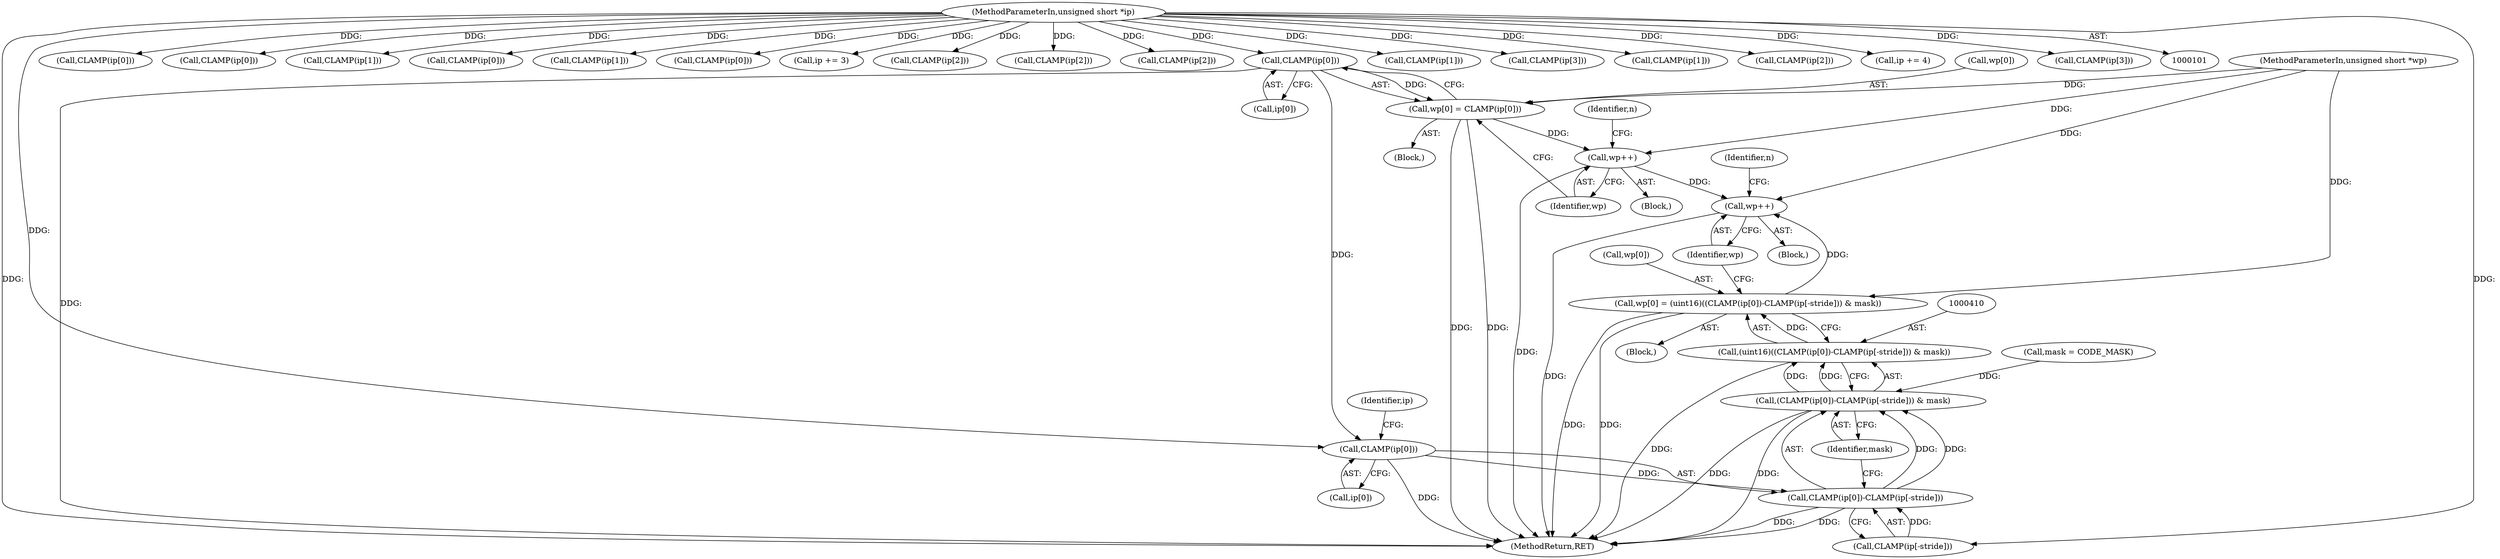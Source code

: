 digraph "0_libtiff_83a4b92815ea04969d494416eaae3d4c6b338e4a#diff-c8b4b355f9b5c06d585b23138e1c185f@pointer" {
"1000389" [label="(Call,CLAMP(ip[0]))"];
"1000102" [label="(MethodParameterIn,unsigned short *ip)"];
"1000385" [label="(Call,wp[0] = CLAMP(ip[0]))"];
"1000393" [label="(Call,wp++)"];
"1000423" [label="(Call,wp++)"];
"1000413" [label="(Call,CLAMP(ip[0]))"];
"1000412" [label="(Call,CLAMP(ip[0])-CLAMP(ip[-stride]))"];
"1000411" [label="(Call,(CLAMP(ip[0])-CLAMP(ip[-stride])) & mask)"];
"1000409" [label="(Call,(uint16)((CLAMP(ip[0])-CLAMP(ip[-stride])) & mask))"];
"1000405" [label="(Call,wp[0] = (uint16)((CLAMP(ip[0])-CLAMP(ip[-stride])) & mask))"];
"1000137" [label="(Call,CLAMP(ip[0]))"];
"1000422" [label="(Identifier,mask)"];
"1000403" [label="(Block,)"];
"1000389" [label="(Call,CLAMP(ip[0]))"];
"1000419" [label="(Identifier,ip)"];
"1000250" [label="(Call,CLAMP(ip[0]))"];
"1000102" [label="(MethodParameterIn,unsigned short *ip)"];
"1000147" [label="(Call,CLAMP(ip[1]))"];
"1000303" [label="(Call,CLAMP(ip[0]))"];
"1000394" [label="(Identifier,wp)"];
"1000323" [label="(Call,CLAMP(ip[1]))"];
"1000414" [label="(Call,ip[0])"];
"1000383" [label="(Block,)"];
"1000180" [label="(Call,CLAMP(ip[0]))"];
"1000412" [label="(Call,CLAMP(ip[0])-CLAMP(ip[-stride]))"];
"1000175" [label="(Call,ip += 3)"];
"1000118" [label="(Call,mask = CODE_MASK)"];
"1000396" [label="(Identifier,n)"];
"1000393" [label="(Call,wp++)"];
"1000406" [label="(Call,wp[0])"];
"1000157" [label="(Call,CLAMP(ip[2]))"];
"1000105" [label="(MethodParameterIn,unsigned short *wp)"];
"1000270" [label="(Call,CLAMP(ip[2]))"];
"1000402" [label="(Block,)"];
"1000424" [label="(Identifier,wp)"];
"1000343" [label="(Call,CLAMP(ip[2]))"];
"1000417" [label="(Call,CLAMP(ip[-stride]))"];
"1000390" [label="(Call,ip[0])"];
"1000260" [label="(Call,CLAMP(ip[1]))"];
"1000363" [label="(Call,CLAMP(ip[3]))"];
"1000200" [label="(Call,CLAMP(ip[1]))"];
"1000426" [label="(Identifier,n)"];
"1000220" [label="(Call,CLAMP(ip[2]))"];
"1000298" [label="(Call,ip += 4)"];
"1000428" [label="(MethodReturn,RET)"];
"1000405" [label="(Call,wp[0] = (uint16)((CLAMP(ip[0])-CLAMP(ip[-stride])) & mask))"];
"1000385" [label="(Call,wp[0] = CLAMP(ip[0]))"];
"1000386" [label="(Call,wp[0])"];
"1000382" [label="(Block,)"];
"1000280" [label="(Call,CLAMP(ip[3]))"];
"1000413" [label="(Call,CLAMP(ip[0]))"];
"1000409" [label="(Call,(uint16)((CLAMP(ip[0])-CLAMP(ip[-stride])) & mask))"];
"1000423" [label="(Call,wp++)"];
"1000411" [label="(Call,(CLAMP(ip[0])-CLAMP(ip[-stride])) & mask)"];
"1000389" -> "1000385"  [label="AST: "];
"1000389" -> "1000390"  [label="CFG: "];
"1000390" -> "1000389"  [label="AST: "];
"1000385" -> "1000389"  [label="CFG: "];
"1000389" -> "1000428"  [label="DDG: "];
"1000389" -> "1000385"  [label="DDG: "];
"1000102" -> "1000389"  [label="DDG: "];
"1000389" -> "1000413"  [label="DDG: "];
"1000102" -> "1000101"  [label="AST: "];
"1000102" -> "1000428"  [label="DDG: "];
"1000102" -> "1000137"  [label="DDG: "];
"1000102" -> "1000147"  [label="DDG: "];
"1000102" -> "1000157"  [label="DDG: "];
"1000102" -> "1000175"  [label="DDG: "];
"1000102" -> "1000180"  [label="DDG: "];
"1000102" -> "1000200"  [label="DDG: "];
"1000102" -> "1000220"  [label="DDG: "];
"1000102" -> "1000250"  [label="DDG: "];
"1000102" -> "1000260"  [label="DDG: "];
"1000102" -> "1000270"  [label="DDG: "];
"1000102" -> "1000280"  [label="DDG: "];
"1000102" -> "1000298"  [label="DDG: "];
"1000102" -> "1000303"  [label="DDG: "];
"1000102" -> "1000323"  [label="DDG: "];
"1000102" -> "1000343"  [label="DDG: "];
"1000102" -> "1000363"  [label="DDG: "];
"1000102" -> "1000413"  [label="DDG: "];
"1000102" -> "1000417"  [label="DDG: "];
"1000385" -> "1000383"  [label="AST: "];
"1000386" -> "1000385"  [label="AST: "];
"1000394" -> "1000385"  [label="CFG: "];
"1000385" -> "1000428"  [label="DDG: "];
"1000385" -> "1000428"  [label="DDG: "];
"1000105" -> "1000385"  [label="DDG: "];
"1000385" -> "1000393"  [label="DDG: "];
"1000393" -> "1000382"  [label="AST: "];
"1000393" -> "1000394"  [label="CFG: "];
"1000394" -> "1000393"  [label="AST: "];
"1000396" -> "1000393"  [label="CFG: "];
"1000393" -> "1000428"  [label="DDG: "];
"1000105" -> "1000393"  [label="DDG: "];
"1000393" -> "1000423"  [label="DDG: "];
"1000423" -> "1000402"  [label="AST: "];
"1000423" -> "1000424"  [label="CFG: "];
"1000424" -> "1000423"  [label="AST: "];
"1000426" -> "1000423"  [label="CFG: "];
"1000423" -> "1000428"  [label="DDG: "];
"1000405" -> "1000423"  [label="DDG: "];
"1000105" -> "1000423"  [label="DDG: "];
"1000413" -> "1000412"  [label="AST: "];
"1000413" -> "1000414"  [label="CFG: "];
"1000414" -> "1000413"  [label="AST: "];
"1000419" -> "1000413"  [label="CFG: "];
"1000413" -> "1000428"  [label="DDG: "];
"1000413" -> "1000412"  [label="DDG: "];
"1000412" -> "1000411"  [label="AST: "];
"1000412" -> "1000417"  [label="CFG: "];
"1000417" -> "1000412"  [label="AST: "];
"1000422" -> "1000412"  [label="CFG: "];
"1000412" -> "1000428"  [label="DDG: "];
"1000412" -> "1000428"  [label="DDG: "];
"1000412" -> "1000411"  [label="DDG: "];
"1000412" -> "1000411"  [label="DDG: "];
"1000417" -> "1000412"  [label="DDG: "];
"1000411" -> "1000409"  [label="AST: "];
"1000411" -> "1000422"  [label="CFG: "];
"1000422" -> "1000411"  [label="AST: "];
"1000409" -> "1000411"  [label="CFG: "];
"1000411" -> "1000428"  [label="DDG: "];
"1000411" -> "1000428"  [label="DDG: "];
"1000411" -> "1000409"  [label="DDG: "];
"1000411" -> "1000409"  [label="DDG: "];
"1000118" -> "1000411"  [label="DDG: "];
"1000409" -> "1000405"  [label="AST: "];
"1000410" -> "1000409"  [label="AST: "];
"1000405" -> "1000409"  [label="CFG: "];
"1000409" -> "1000428"  [label="DDG: "];
"1000409" -> "1000405"  [label="DDG: "];
"1000405" -> "1000403"  [label="AST: "];
"1000406" -> "1000405"  [label="AST: "];
"1000424" -> "1000405"  [label="CFG: "];
"1000405" -> "1000428"  [label="DDG: "];
"1000405" -> "1000428"  [label="DDG: "];
"1000105" -> "1000405"  [label="DDG: "];
}
